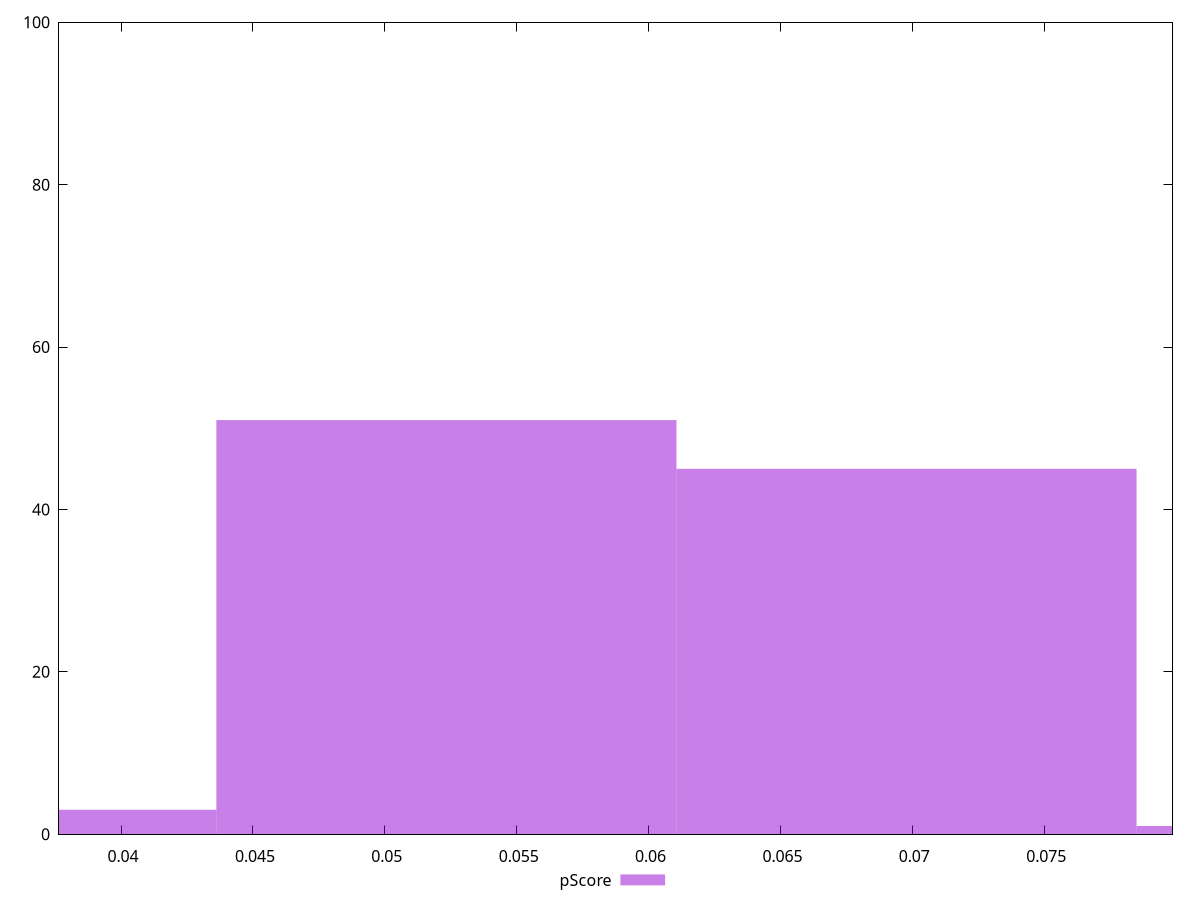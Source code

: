 reset

$pScore <<EOF
0.034890069891955526 3
0.052335104837933286 51
0.06978013978391105 45
0.08722517472988882 1
EOF

set key outside below
set boxwidth 0.017445034945977763
set xrange [0.0376453614490988:0.07986574248041811]
set yrange [0:100]
set trange [0:100]
set style fill transparent solid 0.5 noborder
set terminal svg size 640, 490 enhanced background rgb 'white'
set output "reports/report_00028_2021-02-24T12-49-42.674Z/interactive/samples/astro/pScore/histogram.svg"

plot $pScore title "pScore" with boxes

reset
